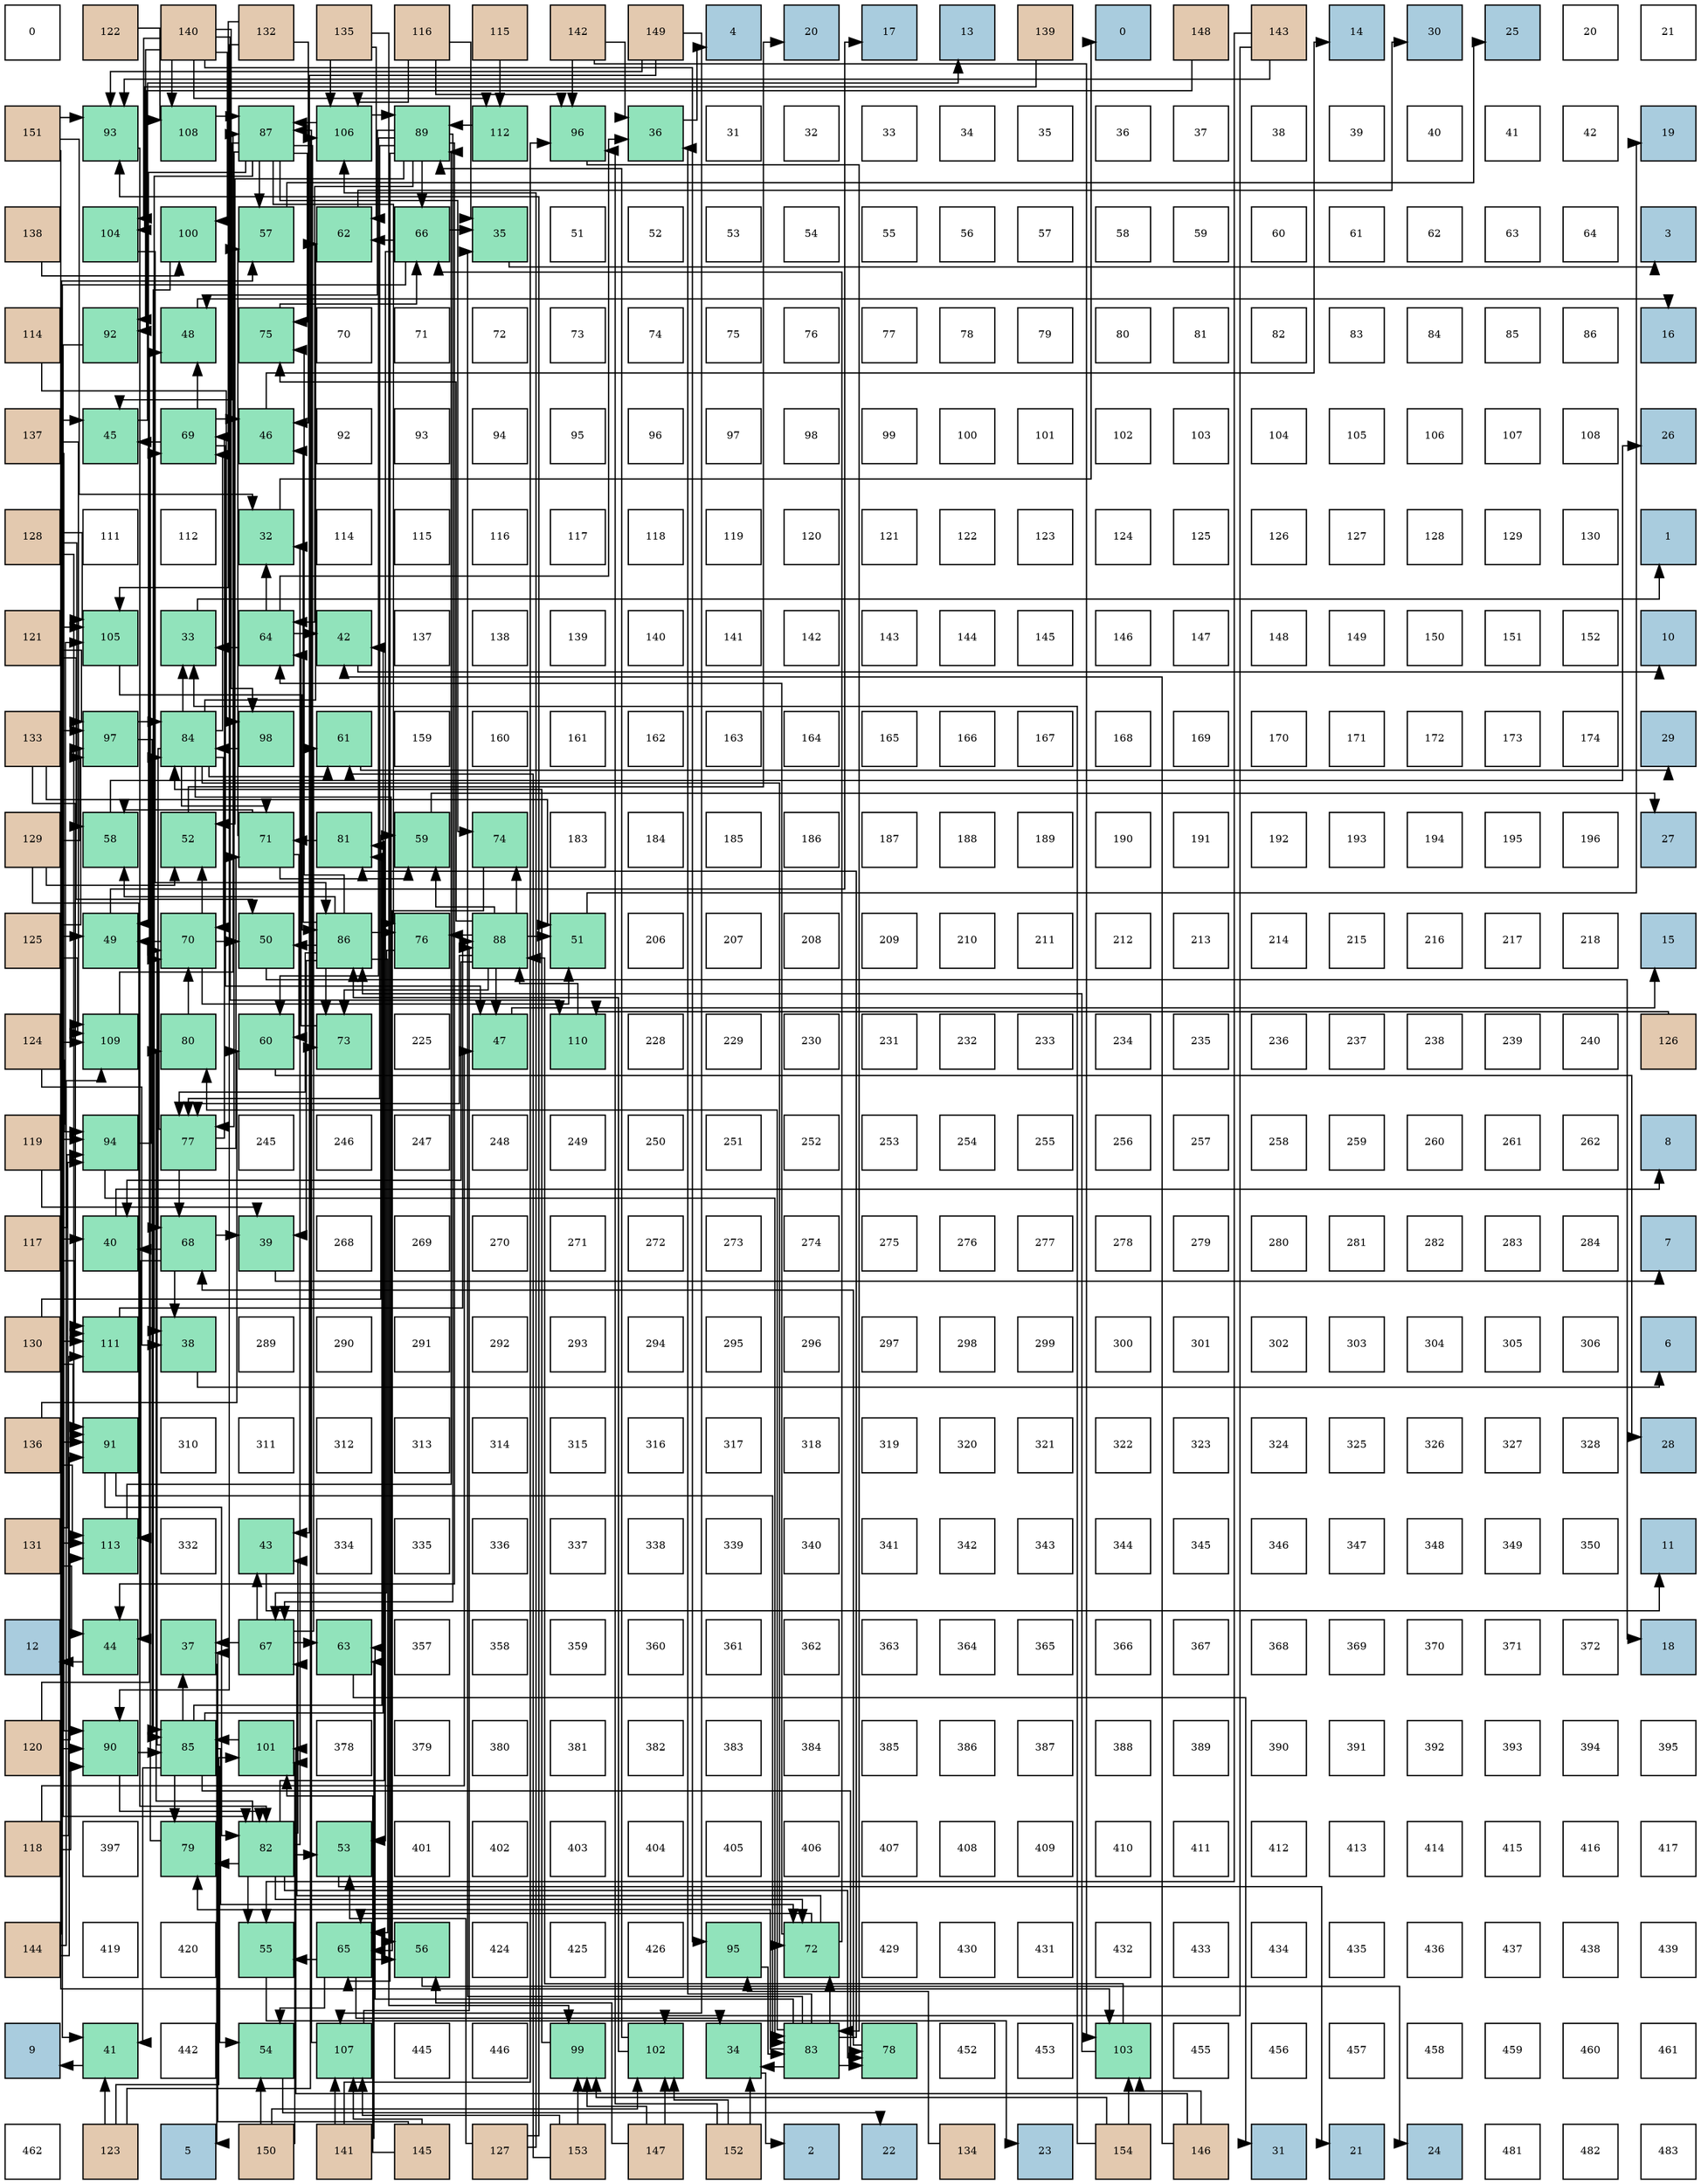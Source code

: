 digraph layout{
 rankdir=TB;
 splines=ortho;
 node [style=filled shape=square fixedsize=true width=0.6];
0[label="0", fontsize=8, fillcolor="#ffffff"];
1[label="122", fontsize=8, fillcolor="#e3c9af"];
2[label="140", fontsize=8, fillcolor="#e3c9af"];
3[label="132", fontsize=8, fillcolor="#e3c9af"];
4[label="135", fontsize=8, fillcolor="#e3c9af"];
5[label="116", fontsize=8, fillcolor="#e3c9af"];
6[label="115", fontsize=8, fillcolor="#e3c9af"];
7[label="142", fontsize=8, fillcolor="#e3c9af"];
8[label="149", fontsize=8, fillcolor="#e3c9af"];
9[label="4", fontsize=8, fillcolor="#a9ccde"];
10[label="20", fontsize=8, fillcolor="#a9ccde"];
11[label="17", fontsize=8, fillcolor="#a9ccde"];
12[label="13", fontsize=8, fillcolor="#a9ccde"];
13[label="139", fontsize=8, fillcolor="#e3c9af"];
14[label="0", fontsize=8, fillcolor="#a9ccde"];
15[label="148", fontsize=8, fillcolor="#e3c9af"];
16[label="143", fontsize=8, fillcolor="#e3c9af"];
17[label="14", fontsize=8, fillcolor="#a9ccde"];
18[label="30", fontsize=8, fillcolor="#a9ccde"];
19[label="25", fontsize=8, fillcolor="#a9ccde"];
20[label="20", fontsize=8, fillcolor="#ffffff"];
21[label="21", fontsize=8, fillcolor="#ffffff"];
22[label="151", fontsize=8, fillcolor="#e3c9af"];
23[label="93", fontsize=8, fillcolor="#91e3bb"];
24[label="108", fontsize=8, fillcolor="#91e3bb"];
25[label="87", fontsize=8, fillcolor="#91e3bb"];
26[label="106", fontsize=8, fillcolor="#91e3bb"];
27[label="89", fontsize=8, fillcolor="#91e3bb"];
28[label="112", fontsize=8, fillcolor="#91e3bb"];
29[label="96", fontsize=8, fillcolor="#91e3bb"];
30[label="36", fontsize=8, fillcolor="#91e3bb"];
31[label="31", fontsize=8, fillcolor="#ffffff"];
32[label="32", fontsize=8, fillcolor="#ffffff"];
33[label="33", fontsize=8, fillcolor="#ffffff"];
34[label="34", fontsize=8, fillcolor="#ffffff"];
35[label="35", fontsize=8, fillcolor="#ffffff"];
36[label="36", fontsize=8, fillcolor="#ffffff"];
37[label="37", fontsize=8, fillcolor="#ffffff"];
38[label="38", fontsize=8, fillcolor="#ffffff"];
39[label="39", fontsize=8, fillcolor="#ffffff"];
40[label="40", fontsize=8, fillcolor="#ffffff"];
41[label="41", fontsize=8, fillcolor="#ffffff"];
42[label="42", fontsize=8, fillcolor="#ffffff"];
43[label="19", fontsize=8, fillcolor="#a9ccde"];
44[label="138", fontsize=8, fillcolor="#e3c9af"];
45[label="104", fontsize=8, fillcolor="#91e3bb"];
46[label="100", fontsize=8, fillcolor="#91e3bb"];
47[label="57", fontsize=8, fillcolor="#91e3bb"];
48[label="62", fontsize=8, fillcolor="#91e3bb"];
49[label="66", fontsize=8, fillcolor="#91e3bb"];
50[label="35", fontsize=8, fillcolor="#91e3bb"];
51[label="51", fontsize=8, fillcolor="#ffffff"];
52[label="52", fontsize=8, fillcolor="#ffffff"];
53[label="53", fontsize=8, fillcolor="#ffffff"];
54[label="54", fontsize=8, fillcolor="#ffffff"];
55[label="55", fontsize=8, fillcolor="#ffffff"];
56[label="56", fontsize=8, fillcolor="#ffffff"];
57[label="57", fontsize=8, fillcolor="#ffffff"];
58[label="58", fontsize=8, fillcolor="#ffffff"];
59[label="59", fontsize=8, fillcolor="#ffffff"];
60[label="60", fontsize=8, fillcolor="#ffffff"];
61[label="61", fontsize=8, fillcolor="#ffffff"];
62[label="62", fontsize=8, fillcolor="#ffffff"];
63[label="63", fontsize=8, fillcolor="#ffffff"];
64[label="64", fontsize=8, fillcolor="#ffffff"];
65[label="3", fontsize=8, fillcolor="#a9ccde"];
66[label="114", fontsize=8, fillcolor="#e3c9af"];
67[label="92", fontsize=8, fillcolor="#91e3bb"];
68[label="48", fontsize=8, fillcolor="#91e3bb"];
69[label="75", fontsize=8, fillcolor="#91e3bb"];
70[label="70", fontsize=8, fillcolor="#ffffff"];
71[label="71", fontsize=8, fillcolor="#ffffff"];
72[label="72", fontsize=8, fillcolor="#ffffff"];
73[label="73", fontsize=8, fillcolor="#ffffff"];
74[label="74", fontsize=8, fillcolor="#ffffff"];
75[label="75", fontsize=8, fillcolor="#ffffff"];
76[label="76", fontsize=8, fillcolor="#ffffff"];
77[label="77", fontsize=8, fillcolor="#ffffff"];
78[label="78", fontsize=8, fillcolor="#ffffff"];
79[label="79", fontsize=8, fillcolor="#ffffff"];
80[label="80", fontsize=8, fillcolor="#ffffff"];
81[label="81", fontsize=8, fillcolor="#ffffff"];
82[label="82", fontsize=8, fillcolor="#ffffff"];
83[label="83", fontsize=8, fillcolor="#ffffff"];
84[label="84", fontsize=8, fillcolor="#ffffff"];
85[label="85", fontsize=8, fillcolor="#ffffff"];
86[label="86", fontsize=8, fillcolor="#ffffff"];
87[label="16", fontsize=8, fillcolor="#a9ccde"];
88[label="137", fontsize=8, fillcolor="#e3c9af"];
89[label="45", fontsize=8, fillcolor="#91e3bb"];
90[label="69", fontsize=8, fillcolor="#91e3bb"];
91[label="46", fontsize=8, fillcolor="#91e3bb"];
92[label="92", fontsize=8, fillcolor="#ffffff"];
93[label="93", fontsize=8, fillcolor="#ffffff"];
94[label="94", fontsize=8, fillcolor="#ffffff"];
95[label="95", fontsize=8, fillcolor="#ffffff"];
96[label="96", fontsize=8, fillcolor="#ffffff"];
97[label="97", fontsize=8, fillcolor="#ffffff"];
98[label="98", fontsize=8, fillcolor="#ffffff"];
99[label="99", fontsize=8, fillcolor="#ffffff"];
100[label="100", fontsize=8, fillcolor="#ffffff"];
101[label="101", fontsize=8, fillcolor="#ffffff"];
102[label="102", fontsize=8, fillcolor="#ffffff"];
103[label="103", fontsize=8, fillcolor="#ffffff"];
104[label="104", fontsize=8, fillcolor="#ffffff"];
105[label="105", fontsize=8, fillcolor="#ffffff"];
106[label="106", fontsize=8, fillcolor="#ffffff"];
107[label="107", fontsize=8, fillcolor="#ffffff"];
108[label="108", fontsize=8, fillcolor="#ffffff"];
109[label="26", fontsize=8, fillcolor="#a9ccde"];
110[label="128", fontsize=8, fillcolor="#e3c9af"];
111[label="111", fontsize=8, fillcolor="#ffffff"];
112[label="112", fontsize=8, fillcolor="#ffffff"];
113[label="32", fontsize=8, fillcolor="#91e3bb"];
114[label="114", fontsize=8, fillcolor="#ffffff"];
115[label="115", fontsize=8, fillcolor="#ffffff"];
116[label="116", fontsize=8, fillcolor="#ffffff"];
117[label="117", fontsize=8, fillcolor="#ffffff"];
118[label="118", fontsize=8, fillcolor="#ffffff"];
119[label="119", fontsize=8, fillcolor="#ffffff"];
120[label="120", fontsize=8, fillcolor="#ffffff"];
121[label="121", fontsize=8, fillcolor="#ffffff"];
122[label="122", fontsize=8, fillcolor="#ffffff"];
123[label="123", fontsize=8, fillcolor="#ffffff"];
124[label="124", fontsize=8, fillcolor="#ffffff"];
125[label="125", fontsize=8, fillcolor="#ffffff"];
126[label="126", fontsize=8, fillcolor="#ffffff"];
127[label="127", fontsize=8, fillcolor="#ffffff"];
128[label="128", fontsize=8, fillcolor="#ffffff"];
129[label="129", fontsize=8, fillcolor="#ffffff"];
130[label="130", fontsize=8, fillcolor="#ffffff"];
131[label="1", fontsize=8, fillcolor="#a9ccde"];
132[label="121", fontsize=8, fillcolor="#e3c9af"];
133[label="105", fontsize=8, fillcolor="#91e3bb"];
134[label="33", fontsize=8, fillcolor="#91e3bb"];
135[label="64", fontsize=8, fillcolor="#91e3bb"];
136[label="42", fontsize=8, fillcolor="#91e3bb"];
137[label="137", fontsize=8, fillcolor="#ffffff"];
138[label="138", fontsize=8, fillcolor="#ffffff"];
139[label="139", fontsize=8, fillcolor="#ffffff"];
140[label="140", fontsize=8, fillcolor="#ffffff"];
141[label="141", fontsize=8, fillcolor="#ffffff"];
142[label="142", fontsize=8, fillcolor="#ffffff"];
143[label="143", fontsize=8, fillcolor="#ffffff"];
144[label="144", fontsize=8, fillcolor="#ffffff"];
145[label="145", fontsize=8, fillcolor="#ffffff"];
146[label="146", fontsize=8, fillcolor="#ffffff"];
147[label="147", fontsize=8, fillcolor="#ffffff"];
148[label="148", fontsize=8, fillcolor="#ffffff"];
149[label="149", fontsize=8, fillcolor="#ffffff"];
150[label="150", fontsize=8, fillcolor="#ffffff"];
151[label="151", fontsize=8, fillcolor="#ffffff"];
152[label="152", fontsize=8, fillcolor="#ffffff"];
153[label="10", fontsize=8, fillcolor="#a9ccde"];
154[label="133", fontsize=8, fillcolor="#e3c9af"];
155[label="97", fontsize=8, fillcolor="#91e3bb"];
156[label="84", fontsize=8, fillcolor="#91e3bb"];
157[label="98", fontsize=8, fillcolor="#91e3bb"];
158[label="61", fontsize=8, fillcolor="#91e3bb"];
159[label="159", fontsize=8, fillcolor="#ffffff"];
160[label="160", fontsize=8, fillcolor="#ffffff"];
161[label="161", fontsize=8, fillcolor="#ffffff"];
162[label="162", fontsize=8, fillcolor="#ffffff"];
163[label="163", fontsize=8, fillcolor="#ffffff"];
164[label="164", fontsize=8, fillcolor="#ffffff"];
165[label="165", fontsize=8, fillcolor="#ffffff"];
166[label="166", fontsize=8, fillcolor="#ffffff"];
167[label="167", fontsize=8, fillcolor="#ffffff"];
168[label="168", fontsize=8, fillcolor="#ffffff"];
169[label="169", fontsize=8, fillcolor="#ffffff"];
170[label="170", fontsize=8, fillcolor="#ffffff"];
171[label="171", fontsize=8, fillcolor="#ffffff"];
172[label="172", fontsize=8, fillcolor="#ffffff"];
173[label="173", fontsize=8, fillcolor="#ffffff"];
174[label="174", fontsize=8, fillcolor="#ffffff"];
175[label="29", fontsize=8, fillcolor="#a9ccde"];
176[label="129", fontsize=8, fillcolor="#e3c9af"];
177[label="58", fontsize=8, fillcolor="#91e3bb"];
178[label="52", fontsize=8, fillcolor="#91e3bb"];
179[label="71", fontsize=8, fillcolor="#91e3bb"];
180[label="81", fontsize=8, fillcolor="#91e3bb"];
181[label="59", fontsize=8, fillcolor="#91e3bb"];
182[label="74", fontsize=8, fillcolor="#91e3bb"];
183[label="183", fontsize=8, fillcolor="#ffffff"];
184[label="184", fontsize=8, fillcolor="#ffffff"];
185[label="185", fontsize=8, fillcolor="#ffffff"];
186[label="186", fontsize=8, fillcolor="#ffffff"];
187[label="187", fontsize=8, fillcolor="#ffffff"];
188[label="188", fontsize=8, fillcolor="#ffffff"];
189[label="189", fontsize=8, fillcolor="#ffffff"];
190[label="190", fontsize=8, fillcolor="#ffffff"];
191[label="191", fontsize=8, fillcolor="#ffffff"];
192[label="192", fontsize=8, fillcolor="#ffffff"];
193[label="193", fontsize=8, fillcolor="#ffffff"];
194[label="194", fontsize=8, fillcolor="#ffffff"];
195[label="195", fontsize=8, fillcolor="#ffffff"];
196[label="196", fontsize=8, fillcolor="#ffffff"];
197[label="27", fontsize=8, fillcolor="#a9ccde"];
198[label="125", fontsize=8, fillcolor="#e3c9af"];
199[label="49", fontsize=8, fillcolor="#91e3bb"];
200[label="70", fontsize=8, fillcolor="#91e3bb"];
201[label="50", fontsize=8, fillcolor="#91e3bb"];
202[label="86", fontsize=8, fillcolor="#91e3bb"];
203[label="76", fontsize=8, fillcolor="#91e3bb"];
204[label="88", fontsize=8, fillcolor="#91e3bb"];
205[label="51", fontsize=8, fillcolor="#91e3bb"];
206[label="206", fontsize=8, fillcolor="#ffffff"];
207[label="207", fontsize=8, fillcolor="#ffffff"];
208[label="208", fontsize=8, fillcolor="#ffffff"];
209[label="209", fontsize=8, fillcolor="#ffffff"];
210[label="210", fontsize=8, fillcolor="#ffffff"];
211[label="211", fontsize=8, fillcolor="#ffffff"];
212[label="212", fontsize=8, fillcolor="#ffffff"];
213[label="213", fontsize=8, fillcolor="#ffffff"];
214[label="214", fontsize=8, fillcolor="#ffffff"];
215[label="215", fontsize=8, fillcolor="#ffffff"];
216[label="216", fontsize=8, fillcolor="#ffffff"];
217[label="217", fontsize=8, fillcolor="#ffffff"];
218[label="218", fontsize=8, fillcolor="#ffffff"];
219[label="15", fontsize=8, fillcolor="#a9ccde"];
220[label="124", fontsize=8, fillcolor="#e3c9af"];
221[label="109", fontsize=8, fillcolor="#91e3bb"];
222[label="80", fontsize=8, fillcolor="#91e3bb"];
223[label="60", fontsize=8, fillcolor="#91e3bb"];
224[label="73", fontsize=8, fillcolor="#91e3bb"];
225[label="225", fontsize=8, fillcolor="#ffffff"];
226[label="47", fontsize=8, fillcolor="#91e3bb"];
227[label="110", fontsize=8, fillcolor="#91e3bb"];
228[label="228", fontsize=8, fillcolor="#ffffff"];
229[label="229", fontsize=8, fillcolor="#ffffff"];
230[label="230", fontsize=8, fillcolor="#ffffff"];
231[label="231", fontsize=8, fillcolor="#ffffff"];
232[label="232", fontsize=8, fillcolor="#ffffff"];
233[label="233", fontsize=8, fillcolor="#ffffff"];
234[label="234", fontsize=8, fillcolor="#ffffff"];
235[label="235", fontsize=8, fillcolor="#ffffff"];
236[label="236", fontsize=8, fillcolor="#ffffff"];
237[label="237", fontsize=8, fillcolor="#ffffff"];
238[label="238", fontsize=8, fillcolor="#ffffff"];
239[label="239", fontsize=8, fillcolor="#ffffff"];
240[label="240", fontsize=8, fillcolor="#ffffff"];
241[label="126", fontsize=8, fillcolor="#e3c9af"];
242[label="119", fontsize=8, fillcolor="#e3c9af"];
243[label="94", fontsize=8, fillcolor="#91e3bb"];
244[label="77", fontsize=8, fillcolor="#91e3bb"];
245[label="245", fontsize=8, fillcolor="#ffffff"];
246[label="246", fontsize=8, fillcolor="#ffffff"];
247[label="247", fontsize=8, fillcolor="#ffffff"];
248[label="248", fontsize=8, fillcolor="#ffffff"];
249[label="249", fontsize=8, fillcolor="#ffffff"];
250[label="250", fontsize=8, fillcolor="#ffffff"];
251[label="251", fontsize=8, fillcolor="#ffffff"];
252[label="252", fontsize=8, fillcolor="#ffffff"];
253[label="253", fontsize=8, fillcolor="#ffffff"];
254[label="254", fontsize=8, fillcolor="#ffffff"];
255[label="255", fontsize=8, fillcolor="#ffffff"];
256[label="256", fontsize=8, fillcolor="#ffffff"];
257[label="257", fontsize=8, fillcolor="#ffffff"];
258[label="258", fontsize=8, fillcolor="#ffffff"];
259[label="259", fontsize=8, fillcolor="#ffffff"];
260[label="260", fontsize=8, fillcolor="#ffffff"];
261[label="261", fontsize=8, fillcolor="#ffffff"];
262[label="262", fontsize=8, fillcolor="#ffffff"];
263[label="8", fontsize=8, fillcolor="#a9ccde"];
264[label="117", fontsize=8, fillcolor="#e3c9af"];
265[label="40", fontsize=8, fillcolor="#91e3bb"];
266[label="68", fontsize=8, fillcolor="#91e3bb"];
267[label="39", fontsize=8, fillcolor="#91e3bb"];
268[label="268", fontsize=8, fillcolor="#ffffff"];
269[label="269", fontsize=8, fillcolor="#ffffff"];
270[label="270", fontsize=8, fillcolor="#ffffff"];
271[label="271", fontsize=8, fillcolor="#ffffff"];
272[label="272", fontsize=8, fillcolor="#ffffff"];
273[label="273", fontsize=8, fillcolor="#ffffff"];
274[label="274", fontsize=8, fillcolor="#ffffff"];
275[label="275", fontsize=8, fillcolor="#ffffff"];
276[label="276", fontsize=8, fillcolor="#ffffff"];
277[label="277", fontsize=8, fillcolor="#ffffff"];
278[label="278", fontsize=8, fillcolor="#ffffff"];
279[label="279", fontsize=8, fillcolor="#ffffff"];
280[label="280", fontsize=8, fillcolor="#ffffff"];
281[label="281", fontsize=8, fillcolor="#ffffff"];
282[label="282", fontsize=8, fillcolor="#ffffff"];
283[label="283", fontsize=8, fillcolor="#ffffff"];
284[label="284", fontsize=8, fillcolor="#ffffff"];
285[label="7", fontsize=8, fillcolor="#a9ccde"];
286[label="130", fontsize=8, fillcolor="#e3c9af"];
287[label="111", fontsize=8, fillcolor="#91e3bb"];
288[label="38", fontsize=8, fillcolor="#91e3bb"];
289[label="289", fontsize=8, fillcolor="#ffffff"];
290[label="290", fontsize=8, fillcolor="#ffffff"];
291[label="291", fontsize=8, fillcolor="#ffffff"];
292[label="292", fontsize=8, fillcolor="#ffffff"];
293[label="293", fontsize=8, fillcolor="#ffffff"];
294[label="294", fontsize=8, fillcolor="#ffffff"];
295[label="295", fontsize=8, fillcolor="#ffffff"];
296[label="296", fontsize=8, fillcolor="#ffffff"];
297[label="297", fontsize=8, fillcolor="#ffffff"];
298[label="298", fontsize=8, fillcolor="#ffffff"];
299[label="299", fontsize=8, fillcolor="#ffffff"];
300[label="300", fontsize=8, fillcolor="#ffffff"];
301[label="301", fontsize=8, fillcolor="#ffffff"];
302[label="302", fontsize=8, fillcolor="#ffffff"];
303[label="303", fontsize=8, fillcolor="#ffffff"];
304[label="304", fontsize=8, fillcolor="#ffffff"];
305[label="305", fontsize=8, fillcolor="#ffffff"];
306[label="306", fontsize=8, fillcolor="#ffffff"];
307[label="6", fontsize=8, fillcolor="#a9ccde"];
308[label="136", fontsize=8, fillcolor="#e3c9af"];
309[label="91", fontsize=8, fillcolor="#91e3bb"];
310[label="310", fontsize=8, fillcolor="#ffffff"];
311[label="311", fontsize=8, fillcolor="#ffffff"];
312[label="312", fontsize=8, fillcolor="#ffffff"];
313[label="313", fontsize=8, fillcolor="#ffffff"];
314[label="314", fontsize=8, fillcolor="#ffffff"];
315[label="315", fontsize=8, fillcolor="#ffffff"];
316[label="316", fontsize=8, fillcolor="#ffffff"];
317[label="317", fontsize=8, fillcolor="#ffffff"];
318[label="318", fontsize=8, fillcolor="#ffffff"];
319[label="319", fontsize=8, fillcolor="#ffffff"];
320[label="320", fontsize=8, fillcolor="#ffffff"];
321[label="321", fontsize=8, fillcolor="#ffffff"];
322[label="322", fontsize=8, fillcolor="#ffffff"];
323[label="323", fontsize=8, fillcolor="#ffffff"];
324[label="324", fontsize=8, fillcolor="#ffffff"];
325[label="325", fontsize=8, fillcolor="#ffffff"];
326[label="326", fontsize=8, fillcolor="#ffffff"];
327[label="327", fontsize=8, fillcolor="#ffffff"];
328[label="328", fontsize=8, fillcolor="#ffffff"];
329[label="28", fontsize=8, fillcolor="#a9ccde"];
330[label="131", fontsize=8, fillcolor="#e3c9af"];
331[label="113", fontsize=8, fillcolor="#91e3bb"];
332[label="332", fontsize=8, fillcolor="#ffffff"];
333[label="43", fontsize=8, fillcolor="#91e3bb"];
334[label="334", fontsize=8, fillcolor="#ffffff"];
335[label="335", fontsize=8, fillcolor="#ffffff"];
336[label="336", fontsize=8, fillcolor="#ffffff"];
337[label="337", fontsize=8, fillcolor="#ffffff"];
338[label="338", fontsize=8, fillcolor="#ffffff"];
339[label="339", fontsize=8, fillcolor="#ffffff"];
340[label="340", fontsize=8, fillcolor="#ffffff"];
341[label="341", fontsize=8, fillcolor="#ffffff"];
342[label="342", fontsize=8, fillcolor="#ffffff"];
343[label="343", fontsize=8, fillcolor="#ffffff"];
344[label="344", fontsize=8, fillcolor="#ffffff"];
345[label="345", fontsize=8, fillcolor="#ffffff"];
346[label="346", fontsize=8, fillcolor="#ffffff"];
347[label="347", fontsize=8, fillcolor="#ffffff"];
348[label="348", fontsize=8, fillcolor="#ffffff"];
349[label="349", fontsize=8, fillcolor="#ffffff"];
350[label="350", fontsize=8, fillcolor="#ffffff"];
351[label="11", fontsize=8, fillcolor="#a9ccde"];
352[label="12", fontsize=8, fillcolor="#a9ccde"];
353[label="44", fontsize=8, fillcolor="#91e3bb"];
354[label="37", fontsize=8, fillcolor="#91e3bb"];
355[label="67", fontsize=8, fillcolor="#91e3bb"];
356[label="63", fontsize=8, fillcolor="#91e3bb"];
357[label="357", fontsize=8, fillcolor="#ffffff"];
358[label="358", fontsize=8, fillcolor="#ffffff"];
359[label="359", fontsize=8, fillcolor="#ffffff"];
360[label="360", fontsize=8, fillcolor="#ffffff"];
361[label="361", fontsize=8, fillcolor="#ffffff"];
362[label="362", fontsize=8, fillcolor="#ffffff"];
363[label="363", fontsize=8, fillcolor="#ffffff"];
364[label="364", fontsize=8, fillcolor="#ffffff"];
365[label="365", fontsize=8, fillcolor="#ffffff"];
366[label="366", fontsize=8, fillcolor="#ffffff"];
367[label="367", fontsize=8, fillcolor="#ffffff"];
368[label="368", fontsize=8, fillcolor="#ffffff"];
369[label="369", fontsize=8, fillcolor="#ffffff"];
370[label="370", fontsize=8, fillcolor="#ffffff"];
371[label="371", fontsize=8, fillcolor="#ffffff"];
372[label="372", fontsize=8, fillcolor="#ffffff"];
373[label="18", fontsize=8, fillcolor="#a9ccde"];
374[label="120", fontsize=8, fillcolor="#e3c9af"];
375[label="90", fontsize=8, fillcolor="#91e3bb"];
376[label="85", fontsize=8, fillcolor="#91e3bb"];
377[label="101", fontsize=8, fillcolor="#91e3bb"];
378[label="378", fontsize=8, fillcolor="#ffffff"];
379[label="379", fontsize=8, fillcolor="#ffffff"];
380[label="380", fontsize=8, fillcolor="#ffffff"];
381[label="381", fontsize=8, fillcolor="#ffffff"];
382[label="382", fontsize=8, fillcolor="#ffffff"];
383[label="383", fontsize=8, fillcolor="#ffffff"];
384[label="384", fontsize=8, fillcolor="#ffffff"];
385[label="385", fontsize=8, fillcolor="#ffffff"];
386[label="386", fontsize=8, fillcolor="#ffffff"];
387[label="387", fontsize=8, fillcolor="#ffffff"];
388[label="388", fontsize=8, fillcolor="#ffffff"];
389[label="389", fontsize=8, fillcolor="#ffffff"];
390[label="390", fontsize=8, fillcolor="#ffffff"];
391[label="391", fontsize=8, fillcolor="#ffffff"];
392[label="392", fontsize=8, fillcolor="#ffffff"];
393[label="393", fontsize=8, fillcolor="#ffffff"];
394[label="394", fontsize=8, fillcolor="#ffffff"];
395[label="395", fontsize=8, fillcolor="#ffffff"];
396[label="118", fontsize=8, fillcolor="#e3c9af"];
397[label="397", fontsize=8, fillcolor="#ffffff"];
398[label="79", fontsize=8, fillcolor="#91e3bb"];
399[label="82", fontsize=8, fillcolor="#91e3bb"];
400[label="53", fontsize=8, fillcolor="#91e3bb"];
401[label="401", fontsize=8, fillcolor="#ffffff"];
402[label="402", fontsize=8, fillcolor="#ffffff"];
403[label="403", fontsize=8, fillcolor="#ffffff"];
404[label="404", fontsize=8, fillcolor="#ffffff"];
405[label="405", fontsize=8, fillcolor="#ffffff"];
406[label="406", fontsize=8, fillcolor="#ffffff"];
407[label="407", fontsize=8, fillcolor="#ffffff"];
408[label="408", fontsize=8, fillcolor="#ffffff"];
409[label="409", fontsize=8, fillcolor="#ffffff"];
410[label="410", fontsize=8, fillcolor="#ffffff"];
411[label="411", fontsize=8, fillcolor="#ffffff"];
412[label="412", fontsize=8, fillcolor="#ffffff"];
413[label="413", fontsize=8, fillcolor="#ffffff"];
414[label="414", fontsize=8, fillcolor="#ffffff"];
415[label="415", fontsize=8, fillcolor="#ffffff"];
416[label="416", fontsize=8, fillcolor="#ffffff"];
417[label="417", fontsize=8, fillcolor="#ffffff"];
418[label="144", fontsize=8, fillcolor="#e3c9af"];
419[label="419", fontsize=8, fillcolor="#ffffff"];
420[label="420", fontsize=8, fillcolor="#ffffff"];
421[label="55", fontsize=8, fillcolor="#91e3bb"];
422[label="65", fontsize=8, fillcolor="#91e3bb"];
423[label="56", fontsize=8, fillcolor="#91e3bb"];
424[label="424", fontsize=8, fillcolor="#ffffff"];
425[label="425", fontsize=8, fillcolor="#ffffff"];
426[label="426", fontsize=8, fillcolor="#ffffff"];
427[label="95", fontsize=8, fillcolor="#91e3bb"];
428[label="72", fontsize=8, fillcolor="#91e3bb"];
429[label="429", fontsize=8, fillcolor="#ffffff"];
430[label="430", fontsize=8, fillcolor="#ffffff"];
431[label="431", fontsize=8, fillcolor="#ffffff"];
432[label="432", fontsize=8, fillcolor="#ffffff"];
433[label="433", fontsize=8, fillcolor="#ffffff"];
434[label="434", fontsize=8, fillcolor="#ffffff"];
435[label="435", fontsize=8, fillcolor="#ffffff"];
436[label="436", fontsize=8, fillcolor="#ffffff"];
437[label="437", fontsize=8, fillcolor="#ffffff"];
438[label="438", fontsize=8, fillcolor="#ffffff"];
439[label="439", fontsize=8, fillcolor="#ffffff"];
440[label="9", fontsize=8, fillcolor="#a9ccde"];
441[label="41", fontsize=8, fillcolor="#91e3bb"];
442[label="442", fontsize=8, fillcolor="#ffffff"];
443[label="54", fontsize=8, fillcolor="#91e3bb"];
444[label="107", fontsize=8, fillcolor="#91e3bb"];
445[label="445", fontsize=8, fillcolor="#ffffff"];
446[label="446", fontsize=8, fillcolor="#ffffff"];
447[label="99", fontsize=8, fillcolor="#91e3bb"];
448[label="102", fontsize=8, fillcolor="#91e3bb"];
449[label="34", fontsize=8, fillcolor="#91e3bb"];
450[label="83", fontsize=8, fillcolor="#91e3bb"];
451[label="78", fontsize=8, fillcolor="#91e3bb"];
452[label="452", fontsize=8, fillcolor="#ffffff"];
453[label="453", fontsize=8, fillcolor="#ffffff"];
454[label="103", fontsize=8, fillcolor="#91e3bb"];
455[label="455", fontsize=8, fillcolor="#ffffff"];
456[label="456", fontsize=8, fillcolor="#ffffff"];
457[label="457", fontsize=8, fillcolor="#ffffff"];
458[label="458", fontsize=8, fillcolor="#ffffff"];
459[label="459", fontsize=8, fillcolor="#ffffff"];
460[label="460", fontsize=8, fillcolor="#ffffff"];
461[label="461", fontsize=8, fillcolor="#ffffff"];
462[label="462", fontsize=8, fillcolor="#ffffff"];
463[label="123", fontsize=8, fillcolor="#e3c9af"];
464[label="5", fontsize=8, fillcolor="#a9ccde"];
465[label="150", fontsize=8, fillcolor="#e3c9af"];
466[label="141", fontsize=8, fillcolor="#e3c9af"];
467[label="145", fontsize=8, fillcolor="#e3c9af"];
468[label="127", fontsize=8, fillcolor="#e3c9af"];
469[label="153", fontsize=8, fillcolor="#e3c9af"];
470[label="147", fontsize=8, fillcolor="#e3c9af"];
471[label="152", fontsize=8, fillcolor="#e3c9af"];
472[label="2", fontsize=8, fillcolor="#a9ccde"];
473[label="22", fontsize=8, fillcolor="#a9ccde"];
474[label="134", fontsize=8, fillcolor="#e3c9af"];
475[label="23", fontsize=8, fillcolor="#a9ccde"];
476[label="154", fontsize=8, fillcolor="#e3c9af"];
477[label="146", fontsize=8, fillcolor="#e3c9af"];
478[label="31", fontsize=8, fillcolor="#a9ccde"];
479[label="21", fontsize=8, fillcolor="#a9ccde"];
480[label="24", fontsize=8, fillcolor="#a9ccde"];
481[label="481", fontsize=8, fillcolor="#ffffff"];
482[label="482", fontsize=8, fillcolor="#ffffff"];
483[label="483", fontsize=8, fillcolor="#ffffff"];
edge [constraint=false, style=vis];113 -> 14;
134 -> 131;
449 -> 472;
50 -> 65;
30 -> 9;
354 -> 464;
288 -> 307;
267 -> 285;
265 -> 263;
441 -> 440;
136 -> 153;
333 -> 351;
353 -> 352;
89 -> 12;
91 -> 17;
226 -> 219;
68 -> 87;
199 -> 11;
201 -> 373;
205 -> 43;
178 -> 10;
400 -> 479;
443 -> 473;
421 -> 475;
423 -> 480;
47 -> 19;
177 -> 109;
181 -> 197;
223 -> 329;
158 -> 175;
48 -> 18;
356 -> 478;
135 -> 113;
135 -> 134;
135 -> 30;
135 -> 136;
422 -> 449;
422 -> 443;
422 -> 421;
422 -> 423;
49 -> 50;
49 -> 441;
49 -> 400;
49 -> 48;
355 -> 354;
355 -> 333;
355 -> 158;
355 -> 356;
266 -> 288;
266 -> 267;
266 -> 265;
266 -> 353;
90 -> 89;
90 -> 91;
90 -> 226;
90 -> 68;
200 -> 199;
200 -> 201;
200 -> 205;
200 -> 178;
179 -> 47;
179 -> 177;
179 -> 181;
179 -> 223;
428 -> 135;
428 -> 422;
428 -> 49;
428 -> 355;
224 -> 135;
182 -> 422;
69 -> 49;
203 -> 355;
244 -> 266;
244 -> 90;
244 -> 200;
244 -> 179;
451 -> 266;
398 -> 90;
222 -> 200;
180 -> 179;
399 -> 113;
399 -> 333;
399 -> 400;
399 -> 421;
399 -> 428;
399 -> 451;
399 -> 398;
399 -> 222;
399 -> 180;
450 -> 449;
450 -> 50;
450 -> 30;
450 -> 356;
450 -> 428;
450 -> 451;
450 -> 398;
450 -> 222;
450 -> 180;
156 -> 134;
156 -> 423;
156 -> 158;
156 -> 48;
156 -> 266;
156 -> 90;
156 -> 200;
156 -> 179;
156 -> 428;
376 -> 354;
376 -> 441;
376 -> 136;
376 -> 443;
376 -> 200;
376 -> 428;
376 -> 451;
376 -> 398;
376 -> 180;
202 -> 267;
202 -> 91;
202 -> 201;
202 -> 177;
202 -> 422;
202 -> 224;
202 -> 69;
202 -> 203;
202 -> 244;
25 -> 288;
25 -> 89;
25 -> 199;
25 -> 47;
25 -> 224;
25 -> 182;
25 -> 69;
25 -> 203;
25 -> 244;
204 -> 265;
204 -> 226;
204 -> 205;
204 -> 181;
204 -> 224;
204 -> 182;
204 -> 69;
204 -> 203;
204 -> 244;
27 -> 353;
27 -> 68;
27 -> 178;
27 -> 223;
27 -> 135;
27 -> 422;
27 -> 49;
27 -> 355;
27 -> 244;
375 -> 399;
375 -> 376;
309 -> 399;
309 -> 450;
67 -> 399;
23 -> 399;
243 -> 450;
243 -> 156;
427 -> 450;
29 -> 450;
155 -> 156;
155 -> 376;
157 -> 156;
447 -> 156;
46 -> 376;
377 -> 376;
448 -> 202;
448 -> 27;
454 -> 202;
454 -> 204;
45 -> 202;
133 -> 202;
26 -> 25;
26 -> 27;
444 -> 25;
444 -> 204;
24 -> 25;
221 -> 25;
227 -> 204;
287 -> 204;
28 -> 27;
331 -> 27;
66 -> 157;
6 -> 28;
5 -> 50;
5 -> 29;
5 -> 26;
264 -> 265;
264 -> 243;
264 -> 287;
396 -> 226;
396 -> 375;
396 -> 287;
242 -> 267;
242 -> 243;
242 -> 133;
374 -> 68;
374 -> 375;
374 -> 331;
132 -> 201;
132 -> 155;
132 -> 133;
1 -> 24;
463 -> 441;
463 -> 377;
463 -> 26;
220 -> 288;
220 -> 243;
220 -> 221;
198 -> 199;
198 -> 155;
198 -> 221;
241 -> 227;
468 -> 400;
468 -> 23;
468 -> 26;
110 -> 177;
110 -> 309;
110 -> 133;
176 -> 178;
176 -> 155;
176 -> 331;
286 -> 181;
286 -> 309;
286 -> 287;
330 -> 353;
330 -> 243;
330 -> 331;
3 -> 91;
3 -> 375;
3 -> 133;
154 -> 205;
154 -> 155;
154 -> 287;
474 -> 427;
4 -> 48;
4 -> 447;
4 -> 26;
308 -> 223;
308 -> 309;
308 -> 331;
88 -> 89;
88 -> 375;
88 -> 221;
44 -> 46;
13 -> 45;
2 -> 67;
2 -> 427;
2 -> 157;
2 -> 46;
2 -> 45;
2 -> 24;
2 -> 227;
2 -> 28;
466 -> 356;
466 -> 29;
466 -> 444;
7 -> 30;
7 -> 29;
7 -> 454;
16 -> 421;
16 -> 23;
16 -> 448;
418 -> 47;
418 -> 309;
418 -> 221;
467 -> 354;
467 -> 377;
467 -> 444;
477 -> 136;
477 -> 377;
477 -> 454;
470 -> 423;
470 -> 447;
470 -> 448;
15 -> 67;
8 -> 333;
8 -> 23;
8 -> 444;
465 -> 443;
465 -> 377;
465 -> 448;
22 -> 113;
22 -> 23;
22 -> 454;
471 -> 449;
471 -> 29;
471 -> 448;
469 -> 158;
469 -> 447;
469 -> 444;
476 -> 134;
476 -> 447;
476 -> 454;
edge [constraint=true, style=invis];
0 -> 22 -> 44 -> 66 -> 88 -> 110 -> 132 -> 154 -> 176 -> 198 -> 220 -> 242 -> 264 -> 286 -> 308 -> 330 -> 352 -> 374 -> 396 -> 418 -> 440 -> 462;
1 -> 23 -> 45 -> 67 -> 89 -> 111 -> 133 -> 155 -> 177 -> 199 -> 221 -> 243 -> 265 -> 287 -> 309 -> 331 -> 353 -> 375 -> 397 -> 419 -> 441 -> 463;
2 -> 24 -> 46 -> 68 -> 90 -> 112 -> 134 -> 156 -> 178 -> 200 -> 222 -> 244 -> 266 -> 288 -> 310 -> 332 -> 354 -> 376 -> 398 -> 420 -> 442 -> 464;
3 -> 25 -> 47 -> 69 -> 91 -> 113 -> 135 -> 157 -> 179 -> 201 -> 223 -> 245 -> 267 -> 289 -> 311 -> 333 -> 355 -> 377 -> 399 -> 421 -> 443 -> 465;
4 -> 26 -> 48 -> 70 -> 92 -> 114 -> 136 -> 158 -> 180 -> 202 -> 224 -> 246 -> 268 -> 290 -> 312 -> 334 -> 356 -> 378 -> 400 -> 422 -> 444 -> 466;
5 -> 27 -> 49 -> 71 -> 93 -> 115 -> 137 -> 159 -> 181 -> 203 -> 225 -> 247 -> 269 -> 291 -> 313 -> 335 -> 357 -> 379 -> 401 -> 423 -> 445 -> 467;
6 -> 28 -> 50 -> 72 -> 94 -> 116 -> 138 -> 160 -> 182 -> 204 -> 226 -> 248 -> 270 -> 292 -> 314 -> 336 -> 358 -> 380 -> 402 -> 424 -> 446 -> 468;
7 -> 29 -> 51 -> 73 -> 95 -> 117 -> 139 -> 161 -> 183 -> 205 -> 227 -> 249 -> 271 -> 293 -> 315 -> 337 -> 359 -> 381 -> 403 -> 425 -> 447 -> 469;
8 -> 30 -> 52 -> 74 -> 96 -> 118 -> 140 -> 162 -> 184 -> 206 -> 228 -> 250 -> 272 -> 294 -> 316 -> 338 -> 360 -> 382 -> 404 -> 426 -> 448 -> 470;
9 -> 31 -> 53 -> 75 -> 97 -> 119 -> 141 -> 163 -> 185 -> 207 -> 229 -> 251 -> 273 -> 295 -> 317 -> 339 -> 361 -> 383 -> 405 -> 427 -> 449 -> 471;
10 -> 32 -> 54 -> 76 -> 98 -> 120 -> 142 -> 164 -> 186 -> 208 -> 230 -> 252 -> 274 -> 296 -> 318 -> 340 -> 362 -> 384 -> 406 -> 428 -> 450 -> 472;
11 -> 33 -> 55 -> 77 -> 99 -> 121 -> 143 -> 165 -> 187 -> 209 -> 231 -> 253 -> 275 -> 297 -> 319 -> 341 -> 363 -> 385 -> 407 -> 429 -> 451 -> 473;
12 -> 34 -> 56 -> 78 -> 100 -> 122 -> 144 -> 166 -> 188 -> 210 -> 232 -> 254 -> 276 -> 298 -> 320 -> 342 -> 364 -> 386 -> 408 -> 430 -> 452 -> 474;
13 -> 35 -> 57 -> 79 -> 101 -> 123 -> 145 -> 167 -> 189 -> 211 -> 233 -> 255 -> 277 -> 299 -> 321 -> 343 -> 365 -> 387 -> 409 -> 431 -> 453 -> 475;
14 -> 36 -> 58 -> 80 -> 102 -> 124 -> 146 -> 168 -> 190 -> 212 -> 234 -> 256 -> 278 -> 300 -> 322 -> 344 -> 366 -> 388 -> 410 -> 432 -> 454 -> 476;
15 -> 37 -> 59 -> 81 -> 103 -> 125 -> 147 -> 169 -> 191 -> 213 -> 235 -> 257 -> 279 -> 301 -> 323 -> 345 -> 367 -> 389 -> 411 -> 433 -> 455 -> 477;
16 -> 38 -> 60 -> 82 -> 104 -> 126 -> 148 -> 170 -> 192 -> 214 -> 236 -> 258 -> 280 -> 302 -> 324 -> 346 -> 368 -> 390 -> 412 -> 434 -> 456 -> 478;
17 -> 39 -> 61 -> 83 -> 105 -> 127 -> 149 -> 171 -> 193 -> 215 -> 237 -> 259 -> 281 -> 303 -> 325 -> 347 -> 369 -> 391 -> 413 -> 435 -> 457 -> 479;
18 -> 40 -> 62 -> 84 -> 106 -> 128 -> 150 -> 172 -> 194 -> 216 -> 238 -> 260 -> 282 -> 304 -> 326 -> 348 -> 370 -> 392 -> 414 -> 436 -> 458 -> 480;
19 -> 41 -> 63 -> 85 -> 107 -> 129 -> 151 -> 173 -> 195 -> 217 -> 239 -> 261 -> 283 -> 305 -> 327 -> 349 -> 371 -> 393 -> 415 -> 437 -> 459 -> 481;
20 -> 42 -> 64 -> 86 -> 108 -> 130 -> 152 -> 174 -> 196 -> 218 -> 240 -> 262 -> 284 -> 306 -> 328 -> 350 -> 372 -> 394 -> 416 -> 438 -> 460 -> 482;
21 -> 43 -> 65 -> 87 -> 109 -> 131 -> 153 -> 175 -> 197 -> 219 -> 241 -> 263 -> 285 -> 307 -> 329 -> 351 -> 373 -> 395 -> 417 -> 439 -> 461 -> 483;
rank = same {0 -> 1 -> 2 -> 3 -> 4 -> 5 -> 6 -> 7 -> 8 -> 9 -> 10 -> 11 -> 12 -> 13 -> 14 -> 15 -> 16 -> 17 -> 18 -> 19 -> 20 -> 21};
rank = same {22 -> 23 -> 24 -> 25 -> 26 -> 27 -> 28 -> 29 -> 30 -> 31 -> 32 -> 33 -> 34 -> 35 -> 36 -> 37 -> 38 -> 39 -> 40 -> 41 -> 42 -> 43};
rank = same {44 -> 45 -> 46 -> 47 -> 48 -> 49 -> 50 -> 51 -> 52 -> 53 -> 54 -> 55 -> 56 -> 57 -> 58 -> 59 -> 60 -> 61 -> 62 -> 63 -> 64 -> 65};
rank = same {66 -> 67 -> 68 -> 69 -> 70 -> 71 -> 72 -> 73 -> 74 -> 75 -> 76 -> 77 -> 78 -> 79 -> 80 -> 81 -> 82 -> 83 -> 84 -> 85 -> 86 -> 87};
rank = same {88 -> 89 -> 90 -> 91 -> 92 -> 93 -> 94 -> 95 -> 96 -> 97 -> 98 -> 99 -> 100 -> 101 -> 102 -> 103 -> 104 -> 105 -> 106 -> 107 -> 108 -> 109};
rank = same {110 -> 111 -> 112 -> 113 -> 114 -> 115 -> 116 -> 117 -> 118 -> 119 -> 120 -> 121 -> 122 -> 123 -> 124 -> 125 -> 126 -> 127 -> 128 -> 129 -> 130 -> 131};
rank = same {132 -> 133 -> 134 -> 135 -> 136 -> 137 -> 138 -> 139 -> 140 -> 141 -> 142 -> 143 -> 144 -> 145 -> 146 -> 147 -> 148 -> 149 -> 150 -> 151 -> 152 -> 153};
rank = same {154 -> 155 -> 156 -> 157 -> 158 -> 159 -> 160 -> 161 -> 162 -> 163 -> 164 -> 165 -> 166 -> 167 -> 168 -> 169 -> 170 -> 171 -> 172 -> 173 -> 174 -> 175};
rank = same {176 -> 177 -> 178 -> 179 -> 180 -> 181 -> 182 -> 183 -> 184 -> 185 -> 186 -> 187 -> 188 -> 189 -> 190 -> 191 -> 192 -> 193 -> 194 -> 195 -> 196 -> 197};
rank = same {198 -> 199 -> 200 -> 201 -> 202 -> 203 -> 204 -> 205 -> 206 -> 207 -> 208 -> 209 -> 210 -> 211 -> 212 -> 213 -> 214 -> 215 -> 216 -> 217 -> 218 -> 219};
rank = same {220 -> 221 -> 222 -> 223 -> 224 -> 225 -> 226 -> 227 -> 228 -> 229 -> 230 -> 231 -> 232 -> 233 -> 234 -> 235 -> 236 -> 237 -> 238 -> 239 -> 240 -> 241};
rank = same {242 -> 243 -> 244 -> 245 -> 246 -> 247 -> 248 -> 249 -> 250 -> 251 -> 252 -> 253 -> 254 -> 255 -> 256 -> 257 -> 258 -> 259 -> 260 -> 261 -> 262 -> 263};
rank = same {264 -> 265 -> 266 -> 267 -> 268 -> 269 -> 270 -> 271 -> 272 -> 273 -> 274 -> 275 -> 276 -> 277 -> 278 -> 279 -> 280 -> 281 -> 282 -> 283 -> 284 -> 285};
rank = same {286 -> 287 -> 288 -> 289 -> 290 -> 291 -> 292 -> 293 -> 294 -> 295 -> 296 -> 297 -> 298 -> 299 -> 300 -> 301 -> 302 -> 303 -> 304 -> 305 -> 306 -> 307};
rank = same {308 -> 309 -> 310 -> 311 -> 312 -> 313 -> 314 -> 315 -> 316 -> 317 -> 318 -> 319 -> 320 -> 321 -> 322 -> 323 -> 324 -> 325 -> 326 -> 327 -> 328 -> 329};
rank = same {330 -> 331 -> 332 -> 333 -> 334 -> 335 -> 336 -> 337 -> 338 -> 339 -> 340 -> 341 -> 342 -> 343 -> 344 -> 345 -> 346 -> 347 -> 348 -> 349 -> 350 -> 351};
rank = same {352 -> 353 -> 354 -> 355 -> 356 -> 357 -> 358 -> 359 -> 360 -> 361 -> 362 -> 363 -> 364 -> 365 -> 366 -> 367 -> 368 -> 369 -> 370 -> 371 -> 372 -> 373};
rank = same {374 -> 375 -> 376 -> 377 -> 378 -> 379 -> 380 -> 381 -> 382 -> 383 -> 384 -> 385 -> 386 -> 387 -> 388 -> 389 -> 390 -> 391 -> 392 -> 393 -> 394 -> 395};
rank = same {396 -> 397 -> 398 -> 399 -> 400 -> 401 -> 402 -> 403 -> 404 -> 405 -> 406 -> 407 -> 408 -> 409 -> 410 -> 411 -> 412 -> 413 -> 414 -> 415 -> 416 -> 417};
rank = same {418 -> 419 -> 420 -> 421 -> 422 -> 423 -> 424 -> 425 -> 426 -> 427 -> 428 -> 429 -> 430 -> 431 -> 432 -> 433 -> 434 -> 435 -> 436 -> 437 -> 438 -> 439};
rank = same {440 -> 441 -> 442 -> 443 -> 444 -> 445 -> 446 -> 447 -> 448 -> 449 -> 450 -> 451 -> 452 -> 453 -> 454 -> 455 -> 456 -> 457 -> 458 -> 459 -> 460 -> 461};
rank = same {462 -> 463 -> 464 -> 465 -> 466 -> 467 -> 468 -> 469 -> 470 -> 471 -> 472 -> 473 -> 474 -> 475 -> 476 -> 477 -> 478 -> 479 -> 480 -> 481 -> 482 -> 483};
}